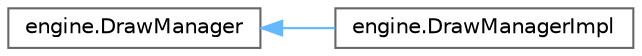 digraph "Graphical Class Hierarchy"
{
 // LATEX_PDF_SIZE
  bgcolor="transparent";
  edge [fontname=Helvetica,fontsize=10,labelfontname=Helvetica,labelfontsize=10];
  node [fontname=Helvetica,fontsize=10,shape=box,height=0.2,width=0.4];
  rankdir="LR";
  Node0 [id="Node000000",label="engine.DrawManager",height=0.2,width=0.4,color="grey40", fillcolor="white", style="filled",URL="$classengine_1_1_draw_manager.html",tooltip="Manages screen drawing."];
  Node0 -> Node1 [id="edge2_Node000000_Node000001",dir="back",color="steelblue1",style="solid",tooltip=" "];
  Node1 [id="Node000001",label="engine.DrawManagerImpl",height=0.2,width=0.4,color="grey40", fillcolor="white", style="filled",URL="$classengine_1_1_draw_manager_impl.html",tooltip=" "];
}
